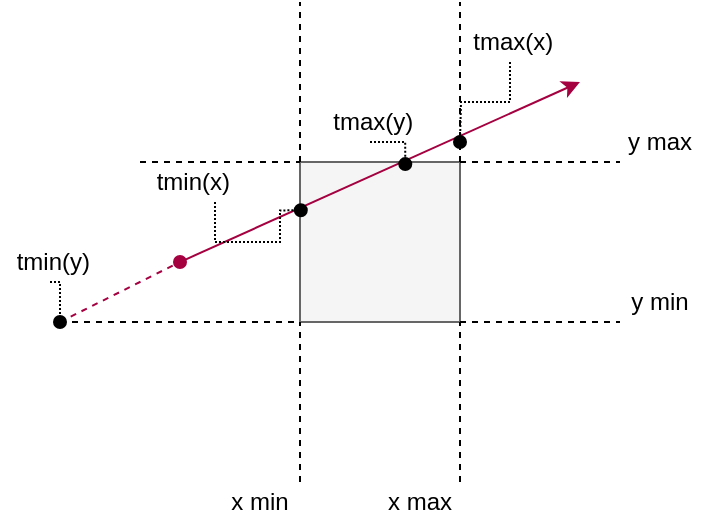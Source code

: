 <mxfile version="12.8.0" type="device"><diagram id="SBYNIsKmP2SreCqH9AeG" name="Page-1"><mxGraphModel dx="415" dy="241" grid="1" gridSize="10" guides="1" tooltips="1" connect="1" arrows="1" fold="1" page="1" pageScale="1" pageWidth="1100" pageHeight="850" math="0" shadow="0"><root><mxCell id="0"/><mxCell id="1" parent="0"/><mxCell id="eeKIWtEtlt8juSCsUbjN-1" value="" style="whiteSpace=wrap;html=1;aspect=fixed;fillColor=#f5f5f5;strokeColor=#666666;fontColor=#333333;" vertex="1" parent="1"><mxGeometry x="240" y="200" width="80" height="80" as="geometry"/></mxCell><mxCell id="eeKIWtEtlt8juSCsUbjN-3" value="" style="endArrow=none;dashed=1;html=1;exitX=0;exitY=0;exitDx=0;exitDy=0;" edge="1" parent="1" source="eeKIWtEtlt8juSCsUbjN-1"><mxGeometry width="50" height="50" relative="1" as="geometry"><mxPoint x="230" y="190" as="sourcePoint"/><mxPoint x="240" y="120" as="targetPoint"/></mxGeometry></mxCell><mxCell id="eeKIWtEtlt8juSCsUbjN-4" value="" style="endArrow=none;dashed=1;html=1;exitX=0;exitY=0;exitDx=0;exitDy=0;" edge="1" parent="1"><mxGeometry width="50" height="50" relative="1" as="geometry"><mxPoint x="320" y="200" as="sourcePoint"/><mxPoint x="320" y="120" as="targetPoint"/></mxGeometry></mxCell><mxCell id="eeKIWtEtlt8juSCsUbjN-5" value="" style="endArrow=none;dashed=1;html=1;exitX=1;exitY=1;exitDx=0;exitDy=0;" edge="1" parent="1" source="eeKIWtEtlt8juSCsUbjN-1"><mxGeometry width="50" height="50" relative="1" as="geometry"><mxPoint x="370" y="290" as="sourcePoint"/><mxPoint x="400" y="280" as="targetPoint"/></mxGeometry></mxCell><mxCell id="eeKIWtEtlt8juSCsUbjN-6" value="" style="endArrow=none;dashed=1;html=1;exitX=1;exitY=1;exitDx=0;exitDy=0;" edge="1" parent="1"><mxGeometry width="50" height="50" relative="1" as="geometry"><mxPoint x="320" y="200" as="sourcePoint"/><mxPoint x="400" y="200" as="targetPoint"/></mxGeometry></mxCell><mxCell id="eeKIWtEtlt8juSCsUbjN-7" value="" style="endArrow=none;dashed=1;html=1;" edge="1" parent="1"><mxGeometry width="50" height="50" relative="1" as="geometry"><mxPoint x="160" y="200" as="sourcePoint"/><mxPoint x="240" y="200" as="targetPoint"/></mxGeometry></mxCell><mxCell id="eeKIWtEtlt8juSCsUbjN-8" value="" style="endArrow=none;dashed=1;html=1;entryX=0;entryY=1;entryDx=0;entryDy=0;" edge="1" parent="1" target="eeKIWtEtlt8juSCsUbjN-1"><mxGeometry width="50" height="50" relative="1" as="geometry"><mxPoint x="120" y="280" as="sourcePoint"/><mxPoint x="230" y="280" as="targetPoint"/></mxGeometry></mxCell><mxCell id="eeKIWtEtlt8juSCsUbjN-9" value="" style="endArrow=none;dashed=1;html=1;" edge="1" parent="1"><mxGeometry width="50" height="50" relative="1" as="geometry"><mxPoint x="240" y="360" as="sourcePoint"/><mxPoint x="240" y="280" as="targetPoint"/></mxGeometry></mxCell><mxCell id="eeKIWtEtlt8juSCsUbjN-10" value="" style="endArrow=none;dashed=1;html=1;" edge="1" parent="1"><mxGeometry width="50" height="50" relative="1" as="geometry"><mxPoint x="320" y="360" as="sourcePoint"/><mxPoint x="320" y="280" as="targetPoint"/></mxGeometry></mxCell><mxCell id="eeKIWtEtlt8juSCsUbjN-11" value="" style="endArrow=classic;html=1;startArrow=oval;startFill=1;fillColor=#d80073;strokeColor=#A50040;" edge="1" parent="1"><mxGeometry width="50" height="50" relative="1" as="geometry"><mxPoint x="180" y="250" as="sourcePoint"/><mxPoint x="380" y="160" as="targetPoint"/></mxGeometry></mxCell><mxCell id="eeKIWtEtlt8juSCsUbjN-12" value="y max" style="text;html=1;strokeColor=none;fillColor=none;align=center;verticalAlign=middle;whiteSpace=wrap;rounded=0;" vertex="1" parent="1"><mxGeometry x="400" y="180" width="40" height="20" as="geometry"/></mxCell><mxCell id="eeKIWtEtlt8juSCsUbjN-13" value="y min" style="text;html=1;strokeColor=none;fillColor=none;align=center;verticalAlign=middle;whiteSpace=wrap;rounded=0;" vertex="1" parent="1"><mxGeometry x="400" y="260" width="40" height="20" as="geometry"/></mxCell><mxCell id="eeKIWtEtlt8juSCsUbjN-14" value="x min" style="text;html=1;strokeColor=none;fillColor=none;align=center;verticalAlign=middle;whiteSpace=wrap;rounded=0;" vertex="1" parent="1"><mxGeometry x="200" y="360" width="40" height="20" as="geometry"/></mxCell><mxCell id="eeKIWtEtlt8juSCsUbjN-15" value="x max" style="text;html=1;strokeColor=none;fillColor=none;align=center;verticalAlign=middle;whiteSpace=wrap;rounded=0;" vertex="1" parent="1"><mxGeometry x="280" y="360" width="40" height="20" as="geometry"/></mxCell><mxCell id="eeKIWtEtlt8juSCsUbjN-17" style="edgeStyle=orthogonalEdgeStyle;rounded=0;orthogonalLoop=1;jettySize=auto;html=1;exitX=0.5;exitY=1;exitDx=0;exitDy=0;startArrow=none;startFill=0;dashed=1;dashPattern=1 1;endArrow=oval;endFill=1;" edge="1" parent="1" source="eeKIWtEtlt8juSCsUbjN-16"><mxGeometry relative="1" as="geometry"><mxPoint x="320" y="190" as="targetPoint"/></mxGeometry></mxCell><mxCell id="eeKIWtEtlt8juSCsUbjN-16" value="&amp;nbsp;tmax(x)" style="text;html=1;strokeColor=none;fillColor=none;align=center;verticalAlign=middle;whiteSpace=wrap;rounded=0;" vertex="1" parent="1"><mxGeometry x="320" y="130" width="50" height="20" as="geometry"/></mxCell><mxCell id="eeKIWtEtlt8juSCsUbjN-19" style="edgeStyle=orthogonalEdgeStyle;rounded=0;orthogonalLoop=1;jettySize=auto;html=1;exitX=0.5;exitY=1;exitDx=0;exitDy=0;entryX=0.658;entryY=0.013;entryDx=0;entryDy=0;entryPerimeter=0;dashed=1;dashPattern=1 1;startArrow=none;startFill=0;endArrow=oval;endFill=1;" edge="1" parent="1" source="eeKIWtEtlt8juSCsUbjN-18" target="eeKIWtEtlt8juSCsUbjN-1"><mxGeometry relative="1" as="geometry"/></mxCell><mxCell id="eeKIWtEtlt8juSCsUbjN-18" value="&amp;nbsp;tmax(y)" style="text;html=1;strokeColor=none;fillColor=none;align=center;verticalAlign=middle;whiteSpace=wrap;rounded=0;" vertex="1" parent="1"><mxGeometry x="250" y="170" width="50" height="20" as="geometry"/></mxCell><mxCell id="eeKIWtEtlt8juSCsUbjN-21" style="edgeStyle=orthogonalEdgeStyle;rounded=0;orthogonalLoop=1;jettySize=auto;html=1;exitX=0.75;exitY=1;exitDx=0;exitDy=0;entryX=0.005;entryY=0.302;entryDx=0;entryDy=0;entryPerimeter=0;dashed=1;dashPattern=1 1;startArrow=none;startFill=0;endArrow=oval;endFill=1;" edge="1" parent="1" source="eeKIWtEtlt8juSCsUbjN-20" target="eeKIWtEtlt8juSCsUbjN-1"><mxGeometry relative="1" as="geometry"/></mxCell><mxCell id="eeKIWtEtlt8juSCsUbjN-20" value="&amp;nbsp;tmin(x)" style="text;html=1;strokeColor=none;fillColor=none;align=center;verticalAlign=middle;whiteSpace=wrap;rounded=0;" vertex="1" parent="1"><mxGeometry x="160" y="200" width="50" height="20" as="geometry"/></mxCell><mxCell id="eeKIWtEtlt8juSCsUbjN-22" value="" style="endArrow=none;dashed=1;html=1;fillColor=#d80073;strokeColor=#A50040;" edge="1" parent="1"><mxGeometry width="50" height="50" relative="1" as="geometry"><mxPoint x="120" y="280" as="sourcePoint"/><mxPoint x="180" y="250" as="targetPoint"/></mxGeometry></mxCell><mxCell id="eeKIWtEtlt8juSCsUbjN-24" style="edgeStyle=orthogonalEdgeStyle;rounded=0;orthogonalLoop=1;jettySize=auto;html=1;exitX=0.5;exitY=1;exitDx=0;exitDy=0;dashed=1;startArrow=none;startFill=0;endArrow=oval;endFill=1;dashPattern=1 1;" edge="1" parent="1" source="eeKIWtEtlt8juSCsUbjN-23"><mxGeometry relative="1" as="geometry"><mxPoint x="120" y="280" as="targetPoint"/></mxGeometry></mxCell><mxCell id="eeKIWtEtlt8juSCsUbjN-23" value="&amp;nbsp;tmin(y)" style="text;html=1;strokeColor=none;fillColor=none;align=center;verticalAlign=middle;whiteSpace=wrap;rounded=0;" vertex="1" parent="1"><mxGeometry x="90" y="240" width="50" height="20" as="geometry"/></mxCell></root></mxGraphModel></diagram></mxfile>
